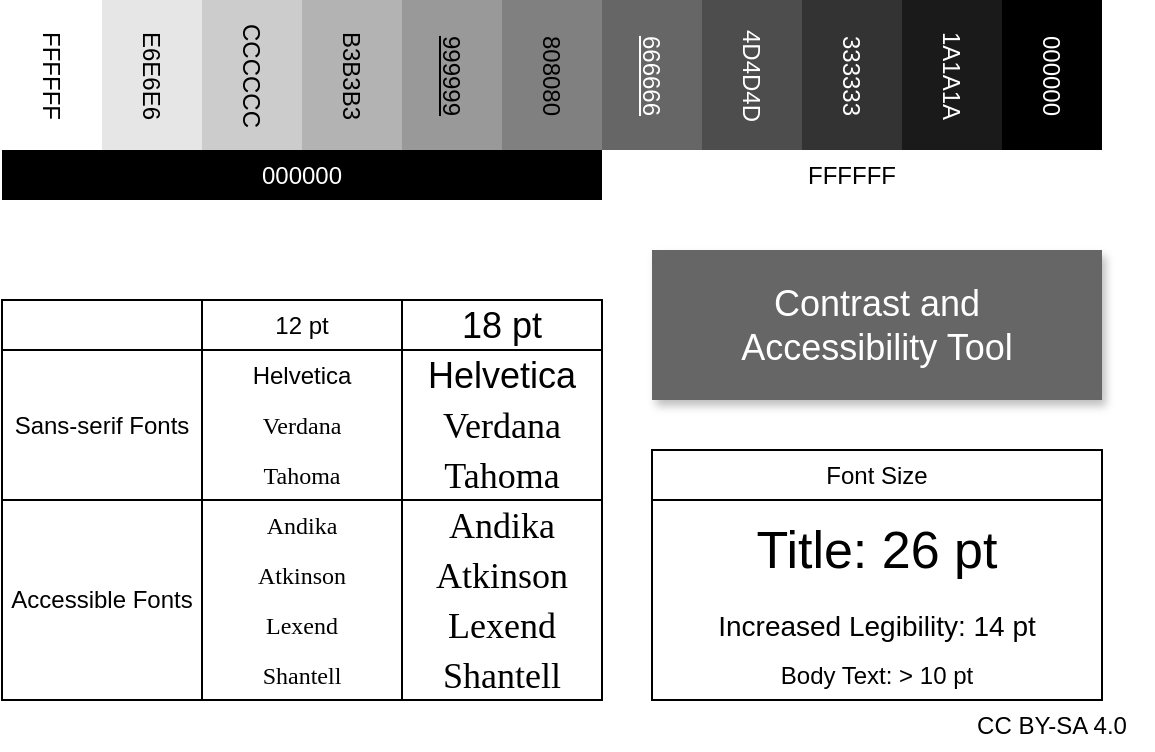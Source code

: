 <mxfile version="21.6.8" type="device">
  <diagram name="Page-1" id="7R-uyUmaOUun2dGPwu6D">
    <mxGraphModel dx="1036" dy="614" grid="0" gridSize="25" guides="1" tooltips="1" connect="1" arrows="1" fold="1" page="1" pageScale="1" pageWidth="600" pageHeight="400" math="0" shadow="0">
      <root>
        <mxCell id="0" />
        <mxCell id="1" style="" parent="0" />
        <mxCell id="Mtz066IXQX0cgxOxFS8G-113" value="" style="rounded=0;whiteSpace=wrap;html=1;fillColor=none;movable=1;resizable=1;rotatable=1;deletable=1;editable=1;locked=0;connectable=1;" parent="1" vertex="1">
          <mxGeometry x="350" y="250" width="225" height="125" as="geometry" />
        </mxCell>
        <mxCell id="Mtz066IXQX0cgxOxFS8G-18" value="" style="endArrow=none;html=1;rounded=0;" parent="1" edge="1">
          <mxGeometry width="50" height="50" relative="1" as="geometry">
            <mxPoint x="125" y="375" as="sourcePoint" />
            <mxPoint x="125" y="175" as="targetPoint" />
          </mxGeometry>
        </mxCell>
        <mxCell id="Mtz066IXQX0cgxOxFS8G-16" value="" style="rounded=0;whiteSpace=wrap;html=1;fillColor=none;movable=1;resizable=1;rotatable=1;deletable=1;editable=1;locked=0;connectable=0;" parent="1" vertex="1">
          <mxGeometry x="25" y="175" width="300" height="200" as="geometry" />
        </mxCell>
        <mxCell id="Mtz066IXQX0cgxOxFS8G-1" value="000000" style="rounded=0;whiteSpace=wrap;html=1;strokeColor=none;fillColor=#000000;fontColor=#FFFFFF;rotation=90;" parent="1" vertex="1">
          <mxGeometry x="512.5" y="37.5" width="75" height="50" as="geometry" />
        </mxCell>
        <mxCell id="Mtz066IXQX0cgxOxFS8G-2" value="1A1A1A" style="rounded=0;whiteSpace=wrap;html=1;strokeColor=none;fillColor=#1A1A1A;fontColor=#FFFFFF;rotation=90;" parent="1" vertex="1">
          <mxGeometry x="462.5" y="37.5" width="75" height="50" as="geometry" />
        </mxCell>
        <mxCell id="Mtz066IXQX0cgxOxFS8G-3" value="333333" style="rounded=0;whiteSpace=wrap;html=1;strokeColor=none;fillColor=#333333;fontColor=#FFFFFF;rotation=90;" parent="1" vertex="1">
          <mxGeometry x="412.5" y="37.5" width="75" height="50" as="geometry" />
        </mxCell>
        <mxCell id="Mtz066IXQX0cgxOxFS8G-4" value="4D4D4D" style="rounded=0;whiteSpace=wrap;html=1;strokeColor=none;fillColor=#4D4D4D;fontColor=#FFFFFF;rotation=90;" parent="1" vertex="1">
          <mxGeometry x="362.5" y="37.5" width="75" height="50" as="geometry" />
        </mxCell>
        <mxCell id="Mtz066IXQX0cgxOxFS8G-5" value="666666" style="rounded=0;whiteSpace=wrap;html=1;strokeColor=none;fillColor=#666666;fontColor=#FFFFFF;rotation=90;fontStyle=4" parent="1" vertex="1">
          <mxGeometry x="312.5" y="37.5" width="75" height="50" as="geometry" />
        </mxCell>
        <mxCell id="Mtz066IXQX0cgxOxFS8G-6" value="808080" style="rounded=0;whiteSpace=wrap;html=1;strokeColor=none;fillColor=#808080;fontColor=#000000;rotation=90;" parent="1" vertex="1">
          <mxGeometry x="262.5" y="37.5" width="75" height="50" as="geometry" />
        </mxCell>
        <mxCell id="Mtz066IXQX0cgxOxFS8G-7" value="999999" style="rounded=0;whiteSpace=wrap;html=1;strokeColor=none;fillColor=#999999;fontColor=#000000;fontStyle=4;rotation=90;" parent="1" vertex="1">
          <mxGeometry x="212.5" y="37.5" width="75" height="50" as="geometry" />
        </mxCell>
        <mxCell id="Mtz066IXQX0cgxOxFS8G-8" value="B3B3B3" style="rounded=0;whiteSpace=wrap;html=1;strokeColor=none;fillColor=#B3B3B3;fontColor=#000000;rotation=90;" parent="1" vertex="1">
          <mxGeometry x="162.5" y="37.5" width="75" height="50" as="geometry" />
        </mxCell>
        <mxCell id="Mtz066IXQX0cgxOxFS8G-9" value="CCCCCC" style="rounded=0;whiteSpace=wrap;html=1;strokeColor=none;fillColor=#CCCCCC;fontColor=#000000;rotation=90;" parent="1" vertex="1">
          <mxGeometry x="112.5" y="37.5" width="75" height="50" as="geometry" />
        </mxCell>
        <mxCell id="Mtz066IXQX0cgxOxFS8G-10" value="E6E6E6" style="rounded=0;whiteSpace=wrap;html=1;strokeColor=none;fillColor=#E6E6E6;fontColor=#000000;rotation=90;" parent="1" vertex="1">
          <mxGeometry x="62.5" y="37.5" width="75" height="50" as="geometry" />
        </mxCell>
        <mxCell id="Mtz066IXQX0cgxOxFS8G-11" value="FFFFFF" style="rounded=0;whiteSpace=wrap;html=1;strokeColor=none;fillColor=#FFFFFF;rotation=90;perimeterSpacing=0;strokeWidth=1;" parent="1" vertex="1">
          <mxGeometry x="12.5" y="37.5" width="75" height="50" as="geometry" />
        </mxCell>
        <mxCell id="Mtz066IXQX0cgxOxFS8G-17" value="" style="endArrow=none;html=1;rounded=0;" parent="1" edge="1">
          <mxGeometry width="50" height="50" relative="1" as="geometry">
            <mxPoint x="25" y="200" as="sourcePoint" />
            <mxPoint x="325" y="200" as="targetPoint" />
          </mxGeometry>
        </mxCell>
        <mxCell id="Mtz066IXQX0cgxOxFS8G-30" value="" style="endArrow=none;html=1;rounded=0;" parent="1" edge="1">
          <mxGeometry width="50" height="50" relative="1" as="geometry">
            <mxPoint x="225" y="375" as="sourcePoint" />
            <mxPoint x="225" y="175" as="targetPoint" />
          </mxGeometry>
        </mxCell>
        <mxCell id="Mtz066IXQX0cgxOxFS8G-41" value="000000" style="rounded=0;whiteSpace=wrap;html=1;strokeColor=none;fillColor=#000000;fontColor=#FFFFFF;" parent="1" vertex="1">
          <mxGeometry x="25" y="100" width="300" height="25" as="geometry" />
        </mxCell>
        <mxCell id="Mtz066IXQX0cgxOxFS8G-42" value="FFFFFF" style="rounded=0;whiteSpace=wrap;html=1;strokeColor=none;fillColor=#FFFFFF;fontColor=#000000;" parent="1" vertex="1">
          <mxGeometry x="325" y="100" width="250" height="25" as="geometry" />
        </mxCell>
        <mxCell id="Mtz066IXQX0cgxOxFS8G-58" value="" style="endArrow=none;html=1;rounded=0;" parent="1" edge="1">
          <mxGeometry width="50" height="50" relative="1" as="geometry">
            <mxPoint x="25" y="275" as="sourcePoint" />
            <mxPoint x="325" y="275" as="targetPoint" />
          </mxGeometry>
        </mxCell>
        <mxCell id="Mtz066IXQX0cgxOxFS8G-107" value="Sans-serif Fonts" style="text;html=1;strokeColor=none;fillColor=none;align=center;verticalAlign=middle;whiteSpace=wrap;rounded=0;" parent="1" vertex="1">
          <mxGeometry x="25" y="200" width="100" height="75" as="geometry" />
        </mxCell>
        <mxCell id="Mtz066IXQX0cgxOxFS8G-108" value="Accessible Fonts" style="text;html=1;strokeColor=none;fillColor=none;align=center;verticalAlign=middle;whiteSpace=wrap;rounded=0;" parent="1" vertex="1">
          <mxGeometry x="25" y="275" width="100" height="100" as="geometry" />
        </mxCell>
        <mxCell id="Mtz066IXQX0cgxOxFS8G-109" value="Title: 26 pt" style="text;html=1;strokeColor=none;fillColor=none;align=center;verticalAlign=middle;whiteSpace=wrap;rounded=0;fontSize=26;" parent="1" vertex="1">
          <mxGeometry x="375" y="275" width="175" height="50" as="geometry" />
        </mxCell>
        <mxCell id="Mtz066IXQX0cgxOxFS8G-111" value="Increased Legibility: 14 pt" style="text;html=1;strokeColor=none;fillColor=none;align=center;verticalAlign=middle;whiteSpace=wrap;rounded=0;fontSize=14;" parent="1" vertex="1">
          <mxGeometry x="375" y="325" width="175" height="25" as="geometry" />
        </mxCell>
        <mxCell id="Mtz066IXQX0cgxOxFS8G-112" value="Body Text: &amp;gt; 10 pt" style="text;html=1;strokeColor=none;fillColor=none;align=center;verticalAlign=middle;whiteSpace=wrap;rounded=0;fontSize=12;" parent="1" vertex="1">
          <mxGeometry x="375" y="350" width="175" height="25" as="geometry" />
        </mxCell>
        <mxCell id="Mtz066IXQX0cgxOxFS8G-114" value="" style="endArrow=none;html=1;rounded=0;" parent="1" edge="1">
          <mxGeometry width="50" height="50" relative="1" as="geometry">
            <mxPoint x="350" y="275" as="sourcePoint" />
            <mxPoint x="575" y="275" as="targetPoint" />
          </mxGeometry>
        </mxCell>
        <mxCell id="Mtz066IXQX0cgxOxFS8G-115" value="Font Size" style="text;html=1;strokeColor=none;fillColor=none;align=center;verticalAlign=middle;whiteSpace=wrap;rounded=0;" parent="1" vertex="1">
          <mxGeometry x="350" y="250" width="225" height="25" as="geometry" />
        </mxCell>
        <mxCell id="Mtz066IXQX0cgxOxFS8G-117" value="CC BY-SA 4.0" style="text;html=1;strokeColor=none;fillColor=none;align=center;verticalAlign=middle;whiteSpace=wrap;rounded=0;" parent="1" vertex="1">
          <mxGeometry x="500" y="375" width="100.44" height="25" as="geometry" />
        </mxCell>
        <mxCell id="nHxlUhN6k0jVzTYfP8YC-1" value="Contrast and Accessibility Tool" style="rounded=0;whiteSpace=wrap;html=1;fillColor=#666666;strokeColor=none;shadow=1;fontSize=18;fontColor=#FFFFFF;spacingLeft=18;spacingRight=18;" parent="1" vertex="1">
          <mxGeometry x="350" y="150" width="225" height="75" as="geometry" />
        </mxCell>
        <mxCell id="Mtz066IXQX0cgxOxFS8G-72" value="Fonts" style="" parent="0" />
        <mxCell id="Mtz066IXQX0cgxOxFS8G-78" value="Tahoma" style="text;html=1;strokeColor=none;fillColor=none;align=center;verticalAlign=middle;whiteSpace=wrap;rounded=0;fontFamily=Tahoma;fontSize=12;" parent="Mtz066IXQX0cgxOxFS8G-72" vertex="1">
          <mxGeometry x="125" y="250" width="100" height="25" as="geometry" />
        </mxCell>
        <mxCell id="Mtz066IXQX0cgxOxFS8G-79" value="Verdana" style="text;html=1;strokeColor=none;fillColor=none;align=center;verticalAlign=middle;whiteSpace=wrap;rounded=0;fontFamily=Verdana;fontSize=12;" parent="Mtz066IXQX0cgxOxFS8G-72" vertex="1">
          <mxGeometry x="125" y="225" width="100" height="25" as="geometry" />
        </mxCell>
        <mxCell id="Mtz066IXQX0cgxOxFS8G-80" value="Helvetica" style="text;html=1;strokeColor=none;fillColor=none;align=center;verticalAlign=middle;whiteSpace=wrap;rounded=0;fontSize=12;" parent="Mtz066IXQX0cgxOxFS8G-72" vertex="1">
          <mxGeometry x="125" y="200" width="100" height="25" as="geometry" />
        </mxCell>
        <mxCell id="Mtz066IXQX0cgxOxFS8G-81" value="12 pt" style="text;html=1;strokeColor=none;fillColor=none;align=center;verticalAlign=middle;whiteSpace=wrap;rounded=0;" parent="Mtz066IXQX0cgxOxFS8G-72" vertex="1">
          <mxGeometry x="125" y="175" width="100" height="25" as="geometry" />
        </mxCell>
        <mxCell id="Mtz066IXQX0cgxOxFS8G-87" value="Helvetica" style="text;html=1;strokeColor=none;fillColor=none;align=center;verticalAlign=middle;whiteSpace=wrap;rounded=0;fontSize=18;fontFamily=Helvetica;" parent="Mtz066IXQX0cgxOxFS8G-72" vertex="1">
          <mxGeometry x="225" y="200" width="100" height="25" as="geometry" />
        </mxCell>
        <mxCell id="Mtz066IXQX0cgxOxFS8G-88" value="Verdana" style="text;html=1;strokeColor=none;fillColor=none;align=center;verticalAlign=middle;whiteSpace=wrap;rounded=0;fontFamily=Verdana;fontSize=18;" parent="Mtz066IXQX0cgxOxFS8G-72" vertex="1">
          <mxGeometry x="225" y="225" width="100" height="25" as="geometry" />
        </mxCell>
        <mxCell id="Mtz066IXQX0cgxOxFS8G-89" value="Tahoma" style="text;html=1;strokeColor=none;fillColor=none;align=center;verticalAlign=middle;whiteSpace=wrap;rounded=0;fontFamily=Tahoma;fontSize=18;" parent="Mtz066IXQX0cgxOxFS8G-72" vertex="1">
          <mxGeometry x="225" y="250" width="100" height="25" as="geometry" />
        </mxCell>
        <mxCell id="Mtz066IXQX0cgxOxFS8G-91" value="Lexend" style="text;html=1;strokeColor=none;fillColor=none;align=center;verticalAlign=middle;whiteSpace=wrap;rounded=0;fontFamily=Lexend;fontSize=12;fontSource=https%3A%2F%2Ffonts.googleapis.com%2Fcss%3Ffamily%3DLexend;" parent="Mtz066IXQX0cgxOxFS8G-72" vertex="1">
          <mxGeometry x="125" y="325" width="100" height="25" as="geometry" />
        </mxCell>
        <mxCell id="Mtz066IXQX0cgxOxFS8G-93" value="Lexend" style="text;html=1;strokeColor=none;fillColor=none;align=center;verticalAlign=middle;whiteSpace=wrap;rounded=0;fontFamily=Lexend;fontSize=18;fontSource=https%3A%2F%2Ffonts.googleapis.com%2Fcss%3Ffamily%3DLexend;" parent="Mtz066IXQX0cgxOxFS8G-72" vertex="1">
          <mxGeometry x="225" y="325" width="100" height="25" as="geometry" />
        </mxCell>
        <mxCell id="Mtz066IXQX0cgxOxFS8G-96" value="Andika" style="text;html=1;strokeColor=none;fillColor=none;align=center;verticalAlign=middle;whiteSpace=wrap;rounded=0;fontFamily=Andika;fontSize=12;fontSource=https%3A%2F%2Ffonts.googleapis.com%2Fcss%3Ffamily%3DAndika;" parent="Mtz066IXQX0cgxOxFS8G-72" vertex="1">
          <mxGeometry x="125" y="275" width="100" height="25" as="geometry" />
        </mxCell>
        <mxCell id="Mtz066IXQX0cgxOxFS8G-98" value="Andika" style="text;html=1;strokeColor=none;fillColor=none;align=center;verticalAlign=middle;whiteSpace=wrap;rounded=0;fontFamily=Andika;fontSize=18;fontSource=https%3A%2F%2Ffonts.googleapis.com%2Fcss%3Ffamily%3DAndika;" parent="Mtz066IXQX0cgxOxFS8G-72" vertex="1">
          <mxGeometry x="225" y="275" width="100" height="25" as="geometry" />
        </mxCell>
        <mxCell id="Mtz066IXQX0cgxOxFS8G-100" value="Atkinson" style="text;html=1;strokeColor=none;fillColor=none;align=center;verticalAlign=middle;whiteSpace=wrap;rounded=0;fontFamily=Lexend;fontSize=12;fontSource=https%3A%2F%2Ffonts.googleapis.com%2Fcss%3Ffamily%3DLexend;" parent="Mtz066IXQX0cgxOxFS8G-72" vertex="1">
          <mxGeometry x="125" y="300" width="100" height="25" as="geometry" />
        </mxCell>
        <mxCell id="Mtz066IXQX0cgxOxFS8G-102" value="Atkinson" style="text;html=1;strokeColor=none;fillColor=none;align=center;verticalAlign=middle;whiteSpace=wrap;rounded=0;fontFamily=Lexend;fontSize=18;fontSource=https%3A%2F%2Ffonts.googleapis.com%2Fcss%3Ffamily%3DLexend;" parent="Mtz066IXQX0cgxOxFS8G-72" vertex="1">
          <mxGeometry x="225" y="300" width="100" height="25" as="geometry" />
        </mxCell>
        <mxCell id="Mtz066IXQX0cgxOxFS8G-104" value="Shantell" style="text;html=1;strokeColor=none;fillColor=none;align=center;verticalAlign=middle;whiteSpace=wrap;rounded=0;fontFamily=Shantell Sans;fontSize=12;fontSource=https%3A%2F%2Ffonts.googleapis.com%2Fcss%3Ffamily%3DShantell%2BSans;" parent="Mtz066IXQX0cgxOxFS8G-72" vertex="1">
          <mxGeometry x="125" y="350" width="100" height="25" as="geometry" />
        </mxCell>
        <mxCell id="Mtz066IXQX0cgxOxFS8G-106" value="Shantell" style="text;html=1;strokeColor=none;fillColor=none;align=center;verticalAlign=middle;whiteSpace=wrap;rounded=0;fontFamily=Shantell Sans;fontSize=18;fontSource=https%3A%2F%2Ffonts.googleapis.com%2Fcss%3Ffamily%3DShantell%2BSans;" parent="Mtz066IXQX0cgxOxFS8G-72" vertex="1">
          <mxGeometry x="225" y="350" width="100" height="25" as="geometry" />
        </mxCell>
        <mxCell id="Mtz066IXQX0cgxOxFS8G-116" value="18 pt" style="text;html=1;strokeColor=none;fillColor=none;align=center;verticalAlign=middle;whiteSpace=wrap;rounded=0;fontSize=18;" parent="Mtz066IXQX0cgxOxFS8G-72" vertex="1">
          <mxGeometry x="225" y="175" width="100" height="25" as="geometry" />
        </mxCell>
      </root>
    </mxGraphModel>
  </diagram>
</mxfile>
